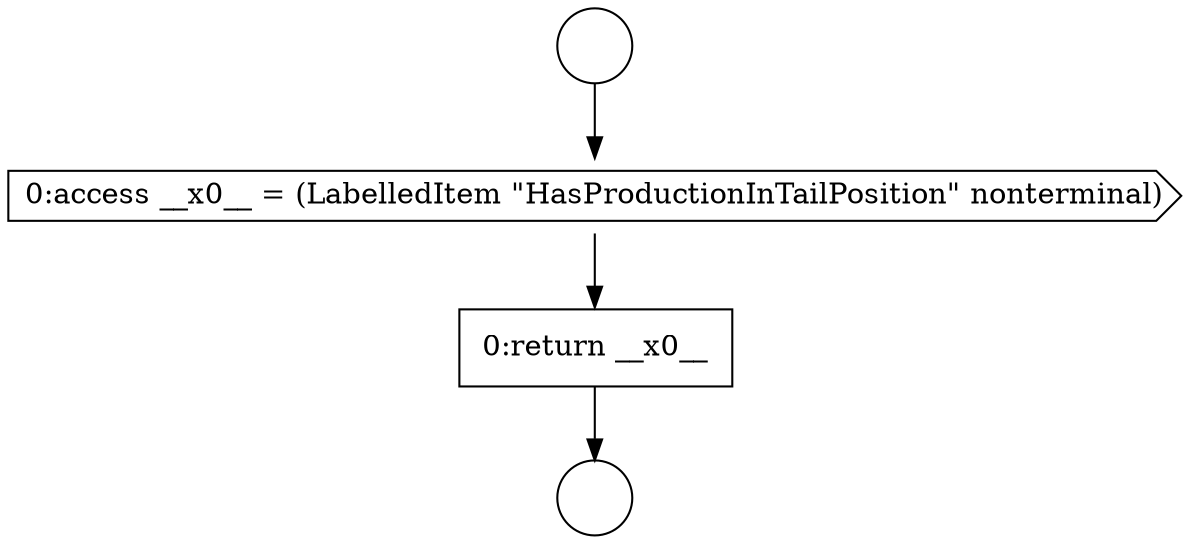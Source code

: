 digraph {
  node8695 [shape=circle label=" " color="black" fillcolor="white" style=filled]
  node8697 [shape=cds, label=<<font color="black">0:access __x0__ = (LabelledItem &quot;HasProductionInTailPosition&quot; nonterminal)</font>> color="black" fillcolor="white" style=filled]
  node8698 [shape=none, margin=0, label=<<font color="black">
    <table border="0" cellborder="1" cellspacing="0" cellpadding="10">
      <tr><td align="left">0:return __x0__</td></tr>
    </table>
  </font>> color="black" fillcolor="white" style=filled]
  node8696 [shape=circle label=" " color="black" fillcolor="white" style=filled]
  node8695 -> node8697 [ color="black"]
  node8697 -> node8698 [ color="black"]
  node8698 -> node8696 [ color="black"]
}
